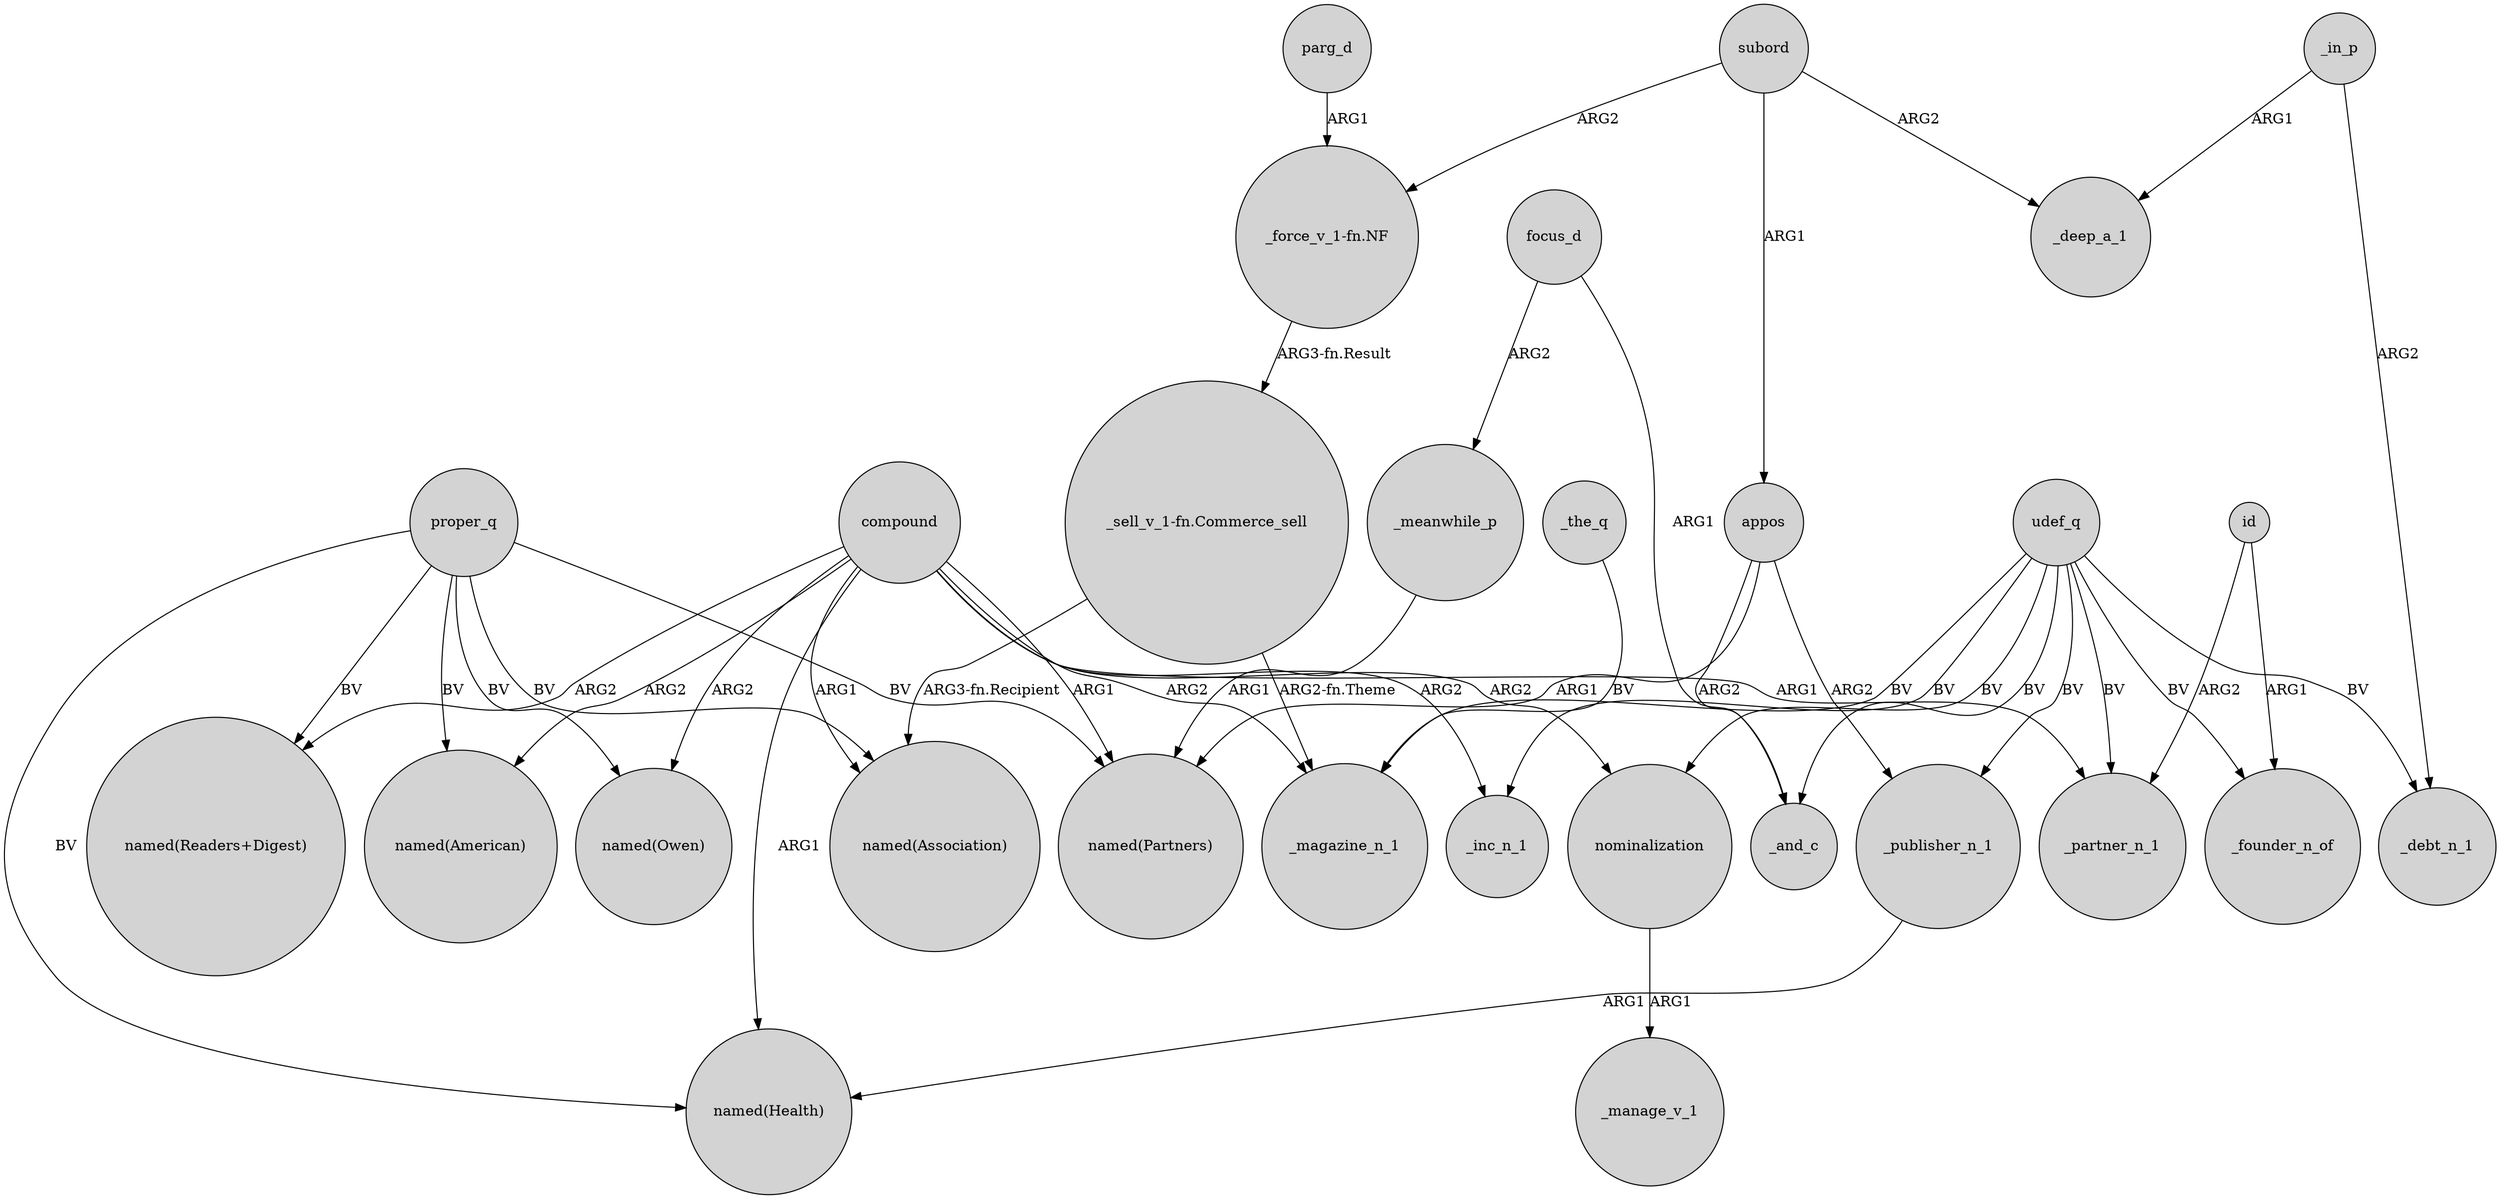 digraph {
	node [shape=circle style=filled]
	compound -> "named(Readers+Digest)" [label=ARG2]
	proper_q -> "named(Partners)" [label=BV]
	udef_q -> _publisher_n_1 [label=BV]
	udef_q -> _inc_n_1 [label=BV]
	proper_q -> "named(American)" [label=BV]
	udef_q -> _debt_n_1 [label=BV]
	subord -> appos [label=ARG1]
	"_sell_v_1-fn.Commerce_sell" -> "named(Association)" [label="ARG3-fn.Recipient"]
	compound -> _partner_n_1 [label=ARG1]
	udef_q -> _founder_n_of [label=BV]
	_the_q -> _magazine_n_1 [label=BV]
	appos -> "named(Partners)" [label=ARG1]
	proper_q -> "named(Health)" [label=BV]
	subord -> "_force_v_1-fn.NF" [label=ARG2]
	compound -> nominalization [label=ARG2]
	udef_q -> _partner_n_1 [label=BV]
	compound -> "named(American)" [label=ARG2]
	appos -> _publisher_n_1 [label=ARG2]
	udef_q -> _magazine_n_1 [label=BV]
	compound -> "named(Owen)" [label=ARG2]
	appos -> _and_c [label=ARG2]
	focus_d -> _meanwhile_p [label=ARG2]
	id -> _partner_n_1 [label=ARG2]
	id -> _founder_n_of [label=ARG1]
	_publisher_n_1 -> "named(Health)" [label=ARG1]
	proper_q -> "named(Readers+Digest)" [label=BV]
	focus_d -> _and_c [label=ARG1]
	_meanwhile_p -> "named(Partners)" [label=ARG1]
	udef_q -> nominalization [label=BV]
	_in_p -> _deep_a_1 [label=ARG1]
	compound -> "named(Partners)" [label=ARG1]
	parg_d -> "_force_v_1-fn.NF" [label=ARG1]
	"_sell_v_1-fn.Commerce_sell" -> _magazine_n_1 [label="ARG2-fn.Theme"]
	compound -> _magazine_n_1 [label=ARG2]
	proper_q -> "named(Association)" [label=BV]
	compound -> "named(Health)" [label=ARG1]
	compound -> "named(Association)" [label=ARG1]
	_in_p -> _debt_n_1 [label=ARG2]
	"_force_v_1-fn.NF" -> "_sell_v_1-fn.Commerce_sell" [label="ARG3-fn.Result"]
	subord -> _deep_a_1 [label=ARG2]
	udef_q -> _and_c [label=BV]
	proper_q -> "named(Owen)" [label=BV]
	nominalization -> _manage_v_1 [label=ARG1]
	compound -> _inc_n_1 [label=ARG2]
}
